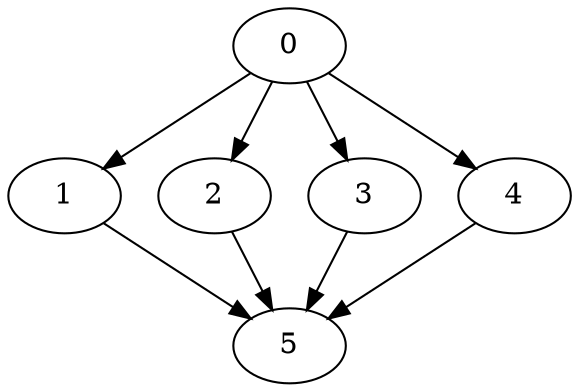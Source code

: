 digraph "5_Nodes_No_Order" {
    0	 [Weight=2];
	1	 [Weight=7];
	2	 [Weight=2];
	3	 [Weight=2];
	4	 [Weight=2];
	5	 [Weight=2];
	0 -> 1	 [Weight=4];
	0 -> 2	 [Weight=3];
	0 -> 3	 [Weight=1];
	0 -> 4	 [Weight=2];
	1 -> 5	 [Weight=4];
	2 -> 5	 [Weight=2];
	3 -> 5	 [Weight=3];
	4 -> 5	 [Weight=1];
}
